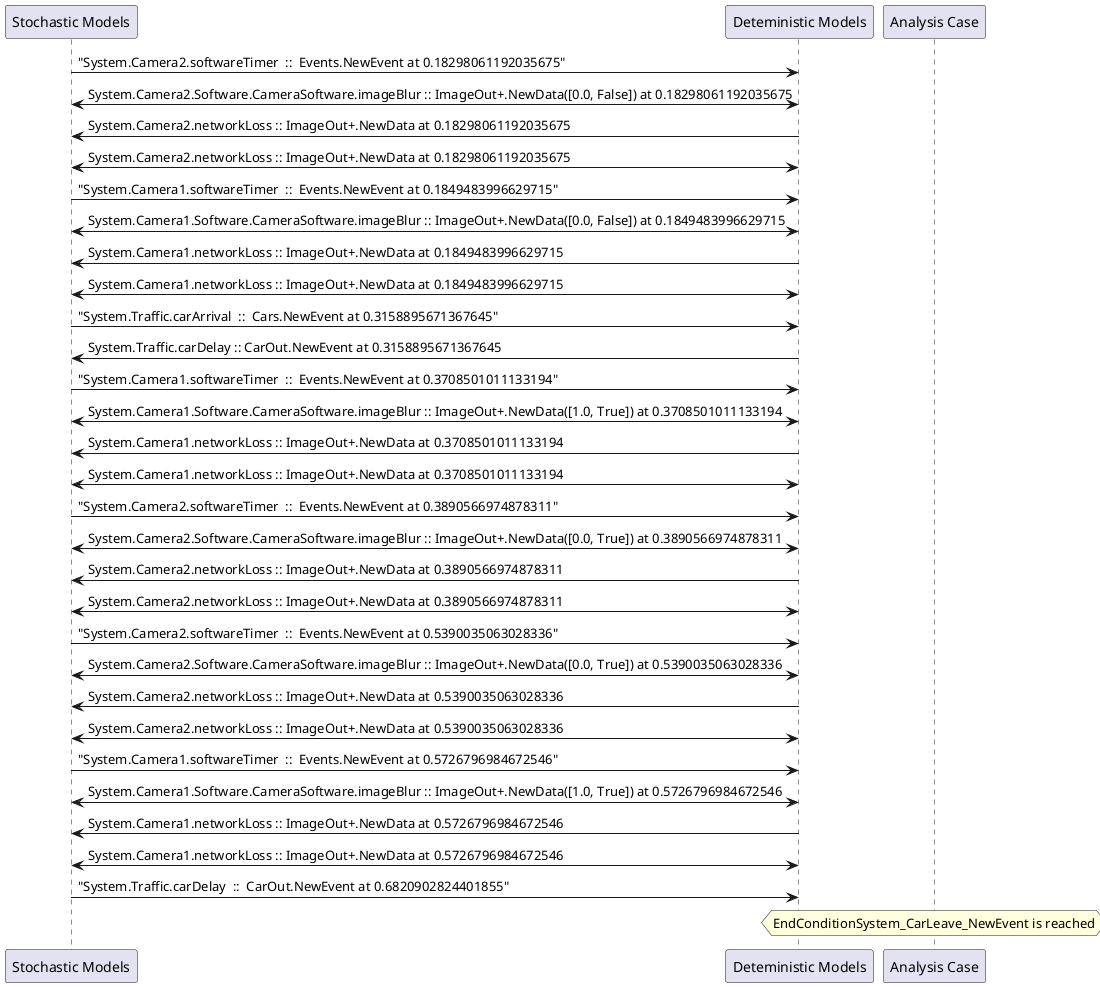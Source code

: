 
	@startuml
	participant "Stochastic Models" as stochmodel
	participant "Deteministic Models" as detmodel
	participant "Analysis Case" as analysis
	{27841_stop} stochmodel -> detmodel : "System.Camera2.softwareTimer  ::  Events.NewEvent at 0.18298061192035675"
detmodel <-> stochmodel : System.Camera2.Software.CameraSoftware.imageBlur :: ImageOut+.NewData([0.0, False]) at 0.18298061192035675
detmodel -> stochmodel : System.Camera2.networkLoss :: ImageOut+.NewData at 0.18298061192035675
detmodel <-> stochmodel : System.Camera2.networkLoss :: ImageOut+.NewData at 0.18298061192035675
{27826_stop} stochmodel -> detmodel : "System.Camera1.softwareTimer  ::  Events.NewEvent at 0.1849483996629715"
detmodel <-> stochmodel : System.Camera1.Software.CameraSoftware.imageBlur :: ImageOut+.NewData([0.0, False]) at 0.1849483996629715
detmodel -> stochmodel : System.Camera1.networkLoss :: ImageOut+.NewData at 0.1849483996629715
detmodel <-> stochmodel : System.Camera1.networkLoss :: ImageOut+.NewData at 0.1849483996629715
{27857_stop} stochmodel -> detmodel : "System.Traffic.carArrival  ::  Cars.NewEvent at 0.3158895671367645"
{27864_start} detmodel -> stochmodel : System.Traffic.carDelay :: CarOut.NewEvent at 0.3158895671367645
{27827_stop} stochmodel -> detmodel : "System.Camera1.softwareTimer  ::  Events.NewEvent at 0.3708501011133194"
detmodel <-> stochmodel : System.Camera1.Software.CameraSoftware.imageBlur :: ImageOut+.NewData([1.0, True]) at 0.3708501011133194
detmodel -> stochmodel : System.Camera1.networkLoss :: ImageOut+.NewData at 0.3708501011133194
detmodel <-> stochmodel : System.Camera1.networkLoss :: ImageOut+.NewData at 0.3708501011133194
{27842_stop} stochmodel -> detmodel : "System.Camera2.softwareTimer  ::  Events.NewEvent at 0.3890566974878311"
detmodel <-> stochmodel : System.Camera2.Software.CameraSoftware.imageBlur :: ImageOut+.NewData([0.0, True]) at 0.3890566974878311
detmodel -> stochmodel : System.Camera2.networkLoss :: ImageOut+.NewData at 0.3890566974878311
detmodel <-> stochmodel : System.Camera2.networkLoss :: ImageOut+.NewData at 0.3890566974878311
{27843_stop} stochmodel -> detmodel : "System.Camera2.softwareTimer  ::  Events.NewEvent at 0.5390035063028336"
detmodel <-> stochmodel : System.Camera2.Software.CameraSoftware.imageBlur :: ImageOut+.NewData([0.0, True]) at 0.5390035063028336
detmodel -> stochmodel : System.Camera2.networkLoss :: ImageOut+.NewData at 0.5390035063028336
detmodel <-> stochmodel : System.Camera2.networkLoss :: ImageOut+.NewData at 0.5390035063028336
{27828_stop} stochmodel -> detmodel : "System.Camera1.softwareTimer  ::  Events.NewEvent at 0.5726796984672546"
detmodel <-> stochmodel : System.Camera1.Software.CameraSoftware.imageBlur :: ImageOut+.NewData([1.0, True]) at 0.5726796984672546
detmodel -> stochmodel : System.Camera1.networkLoss :: ImageOut+.NewData at 0.5726796984672546
detmodel <-> stochmodel : System.Camera1.networkLoss :: ImageOut+.NewData at 0.5726796984672546
{27864_stop} stochmodel -> detmodel : "System.Traffic.carDelay  ::  CarOut.NewEvent at 0.6820902824401855"
{27864_start} <-> {27864_stop} : delay
hnote over analysis 
EndConditionSystem_CarLeave_NewEvent is reached
endnote
@enduml